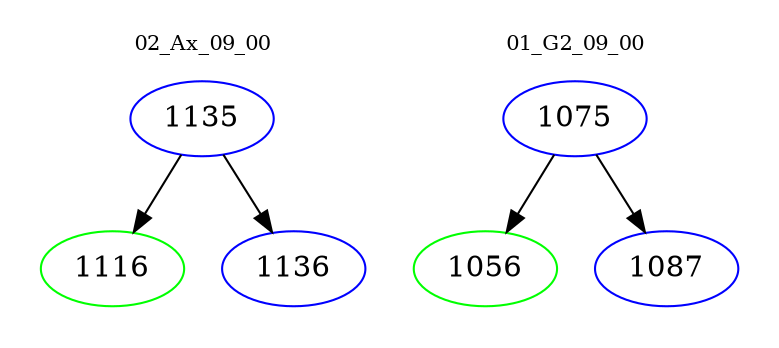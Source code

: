 digraph{
subgraph cluster_0 {
color = white
label = "02_Ax_09_00";
fontsize=10;
T0_1135 [label="1135", color="blue"]
T0_1135 -> T0_1116 [color="black"]
T0_1116 [label="1116", color="green"]
T0_1135 -> T0_1136 [color="black"]
T0_1136 [label="1136", color="blue"]
}
subgraph cluster_1 {
color = white
label = "01_G2_09_00";
fontsize=10;
T1_1075 [label="1075", color="blue"]
T1_1075 -> T1_1056 [color="black"]
T1_1056 [label="1056", color="green"]
T1_1075 -> T1_1087 [color="black"]
T1_1087 [label="1087", color="blue"]
}
}
